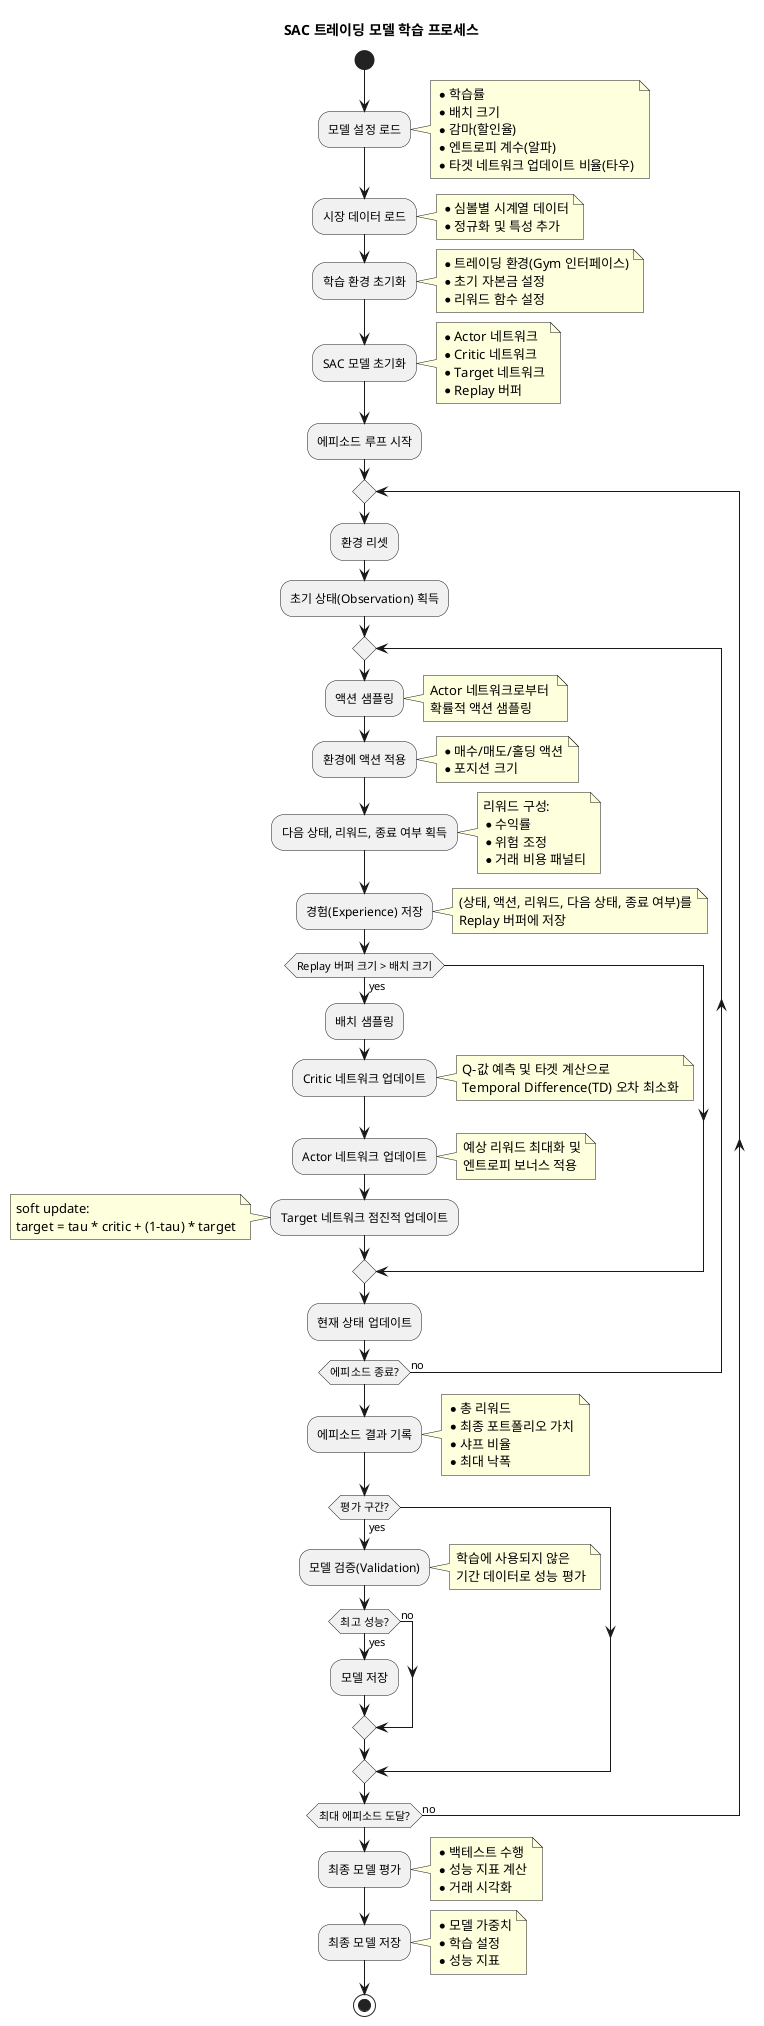 @startuml
title SAC 트레이딩 모델 학습 프로세스

start

:모델 설정 로드;
note right
  * 학습률
  * 배치 크기
  * 감마(할인율)
  * 엔트로피 계수(알파)
  * 타겟 네트워크 업데이트 비율(타우)
end note

:시장 데이터 로드;
note right
  * 심볼별 시계열 데이터
  * 정규화 및 특성 추가
end note

:학습 환경 초기화;
note right
  * 트레이딩 환경(Gym 인터페이스)
  * 초기 자본금 설정
  * 리워드 함수 설정
end note

:SAC 모델 초기화;
note right
  * Actor 네트워크
  * Critic 네트워크
  * Target 네트워크
  * Replay 버퍼
end note

:에피소드 루프 시작;

repeat
  :환경 리셋;
  :초기 상태(Observation) 획득;
  
  repeat
    :액션 샘플링;
    note right
      Actor 네트워크로부터 
      확률적 액션 샘플링
    end note
    
    :환경에 액션 적용;
    note right
      * 매수/매도/홀딩 액션
      * 포지션 크기
    end note
    
    :다음 상태, 리워드, 종료 여부 획득;
    note right
      리워드 구성:
      * 수익률
      * 위험 조정
      * 거래 비용 패널티
    end note
    
    :경험(Experience) 저장;
    note right
      (상태, 액션, 리워드, 다음 상태, 종료 여부)를
      Replay 버퍼에 저장
    end note
    
    if (Replay 버퍼 크기 > 배치 크기) then (yes)
      :배치 샘플링;
      
      :Critic 네트워크 업데이트;
      note right
        Q-값 예측 및 타겟 계산으로
        Temporal Difference(TD) 오차 최소화
      end note
      
      :Actor 네트워크 업데이트;
      note right
        예상 리워드 최대화 및
        엔트로피 보너스 적용
      end note
      
      :Target 네트워크 점진적 업데이트;
      note left
        soft update:
        target = tau * critic + (1-tau) * target
      end note
    endif
    
    :현재 상태 업데이트;
    
  repeat while (에피소드 종료?) is (no)
  
  :에피소드 결과 기록;
  note right
    * 총 리워드
    * 최종 포트폴리오 가치
    * 샤프 비율
    * 최대 낙폭
  end note
  
  if (평가 구간?) then (yes)
    :모델 검증(Validation);
    note right
      학습에 사용되지 않은
      기간 데이터로 성능 평가
    end note
    
    if (최고 성능?) then (yes)
      :모델 저장;
    else (no)
    endif
  endif
  
repeat while (최대 에피소드 도달?) is (no)

:최종 모델 평가;
note right
  * 백테스트 수행
  * 성능 지표 계산
  * 거래 시각화
end note

:최종 모델 저장;
note right
  * 모델 가중치
  * 학습 설정
  * 성능 지표
end note

stop

@enduml 